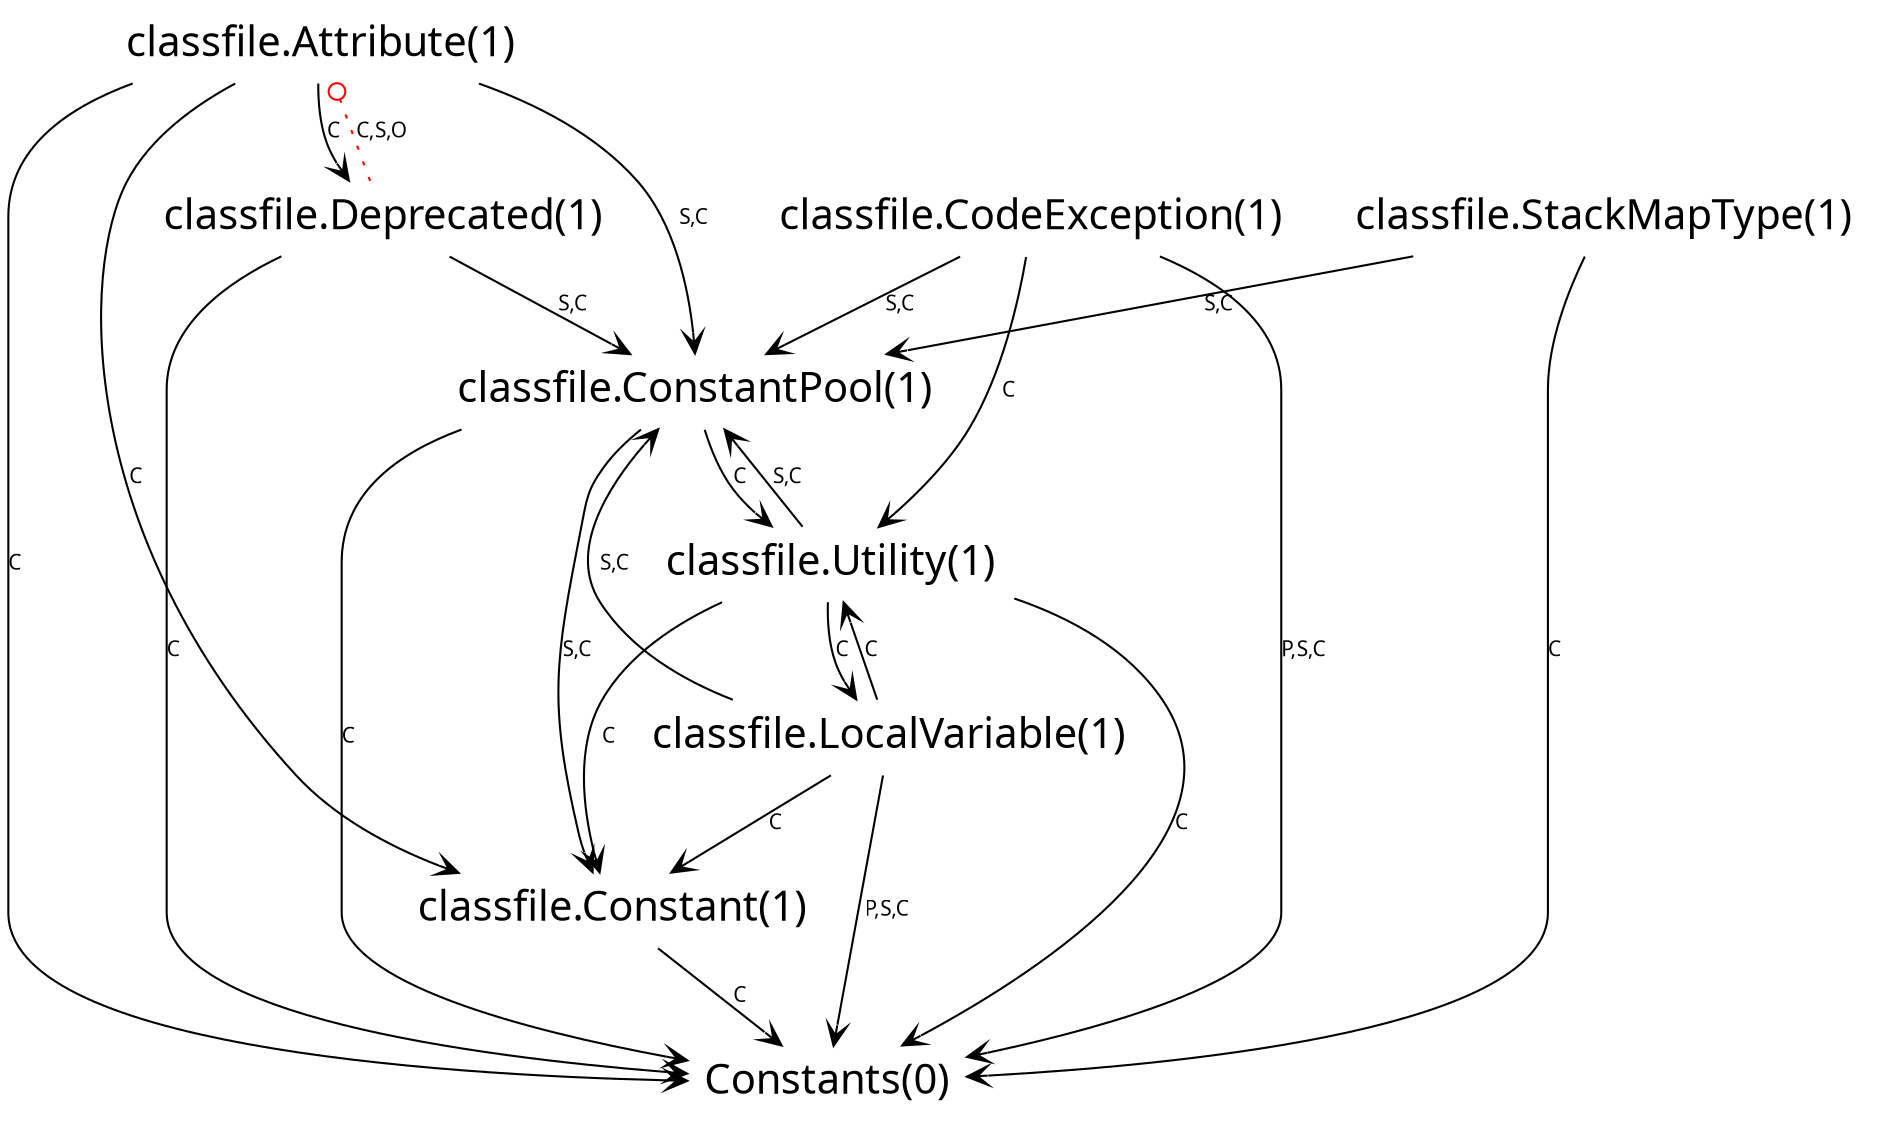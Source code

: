 digraph classfile_2_org_apache_bcel_tdg { 
node [shape=plaintext, fontname=Skia, fontsize=20];
edge [fontname=Skia, fontsize = 10];
15[ label="Constants(0)"];
14[ label="classfile.Attribute(1)"];
15[ label="Constants(0)"];
12[ label="classfile.Utility(1)"];
15[ label="Constants(0)"];
10[ label="classfile.LocalVariable(1)"];
15[ label="Constants(0)"];
8[ label="classfile.ConstantPool(1)"];
15[ label="Constants(0)"];
6[ label="classfile.Constant(1)"];
15[ label="Constants(0)"];
4[ label="classfile.Deprecated(1)"];
15[ label="Constants(0)"];
2[ label="classfile.CodeException(1)"];
15[ label="Constants(0)"];
0[ label="classfile.StackMapType(1)"];
12->8[color="black", arrowhead="vee", label = "S,C"];
12->10[color="black", arrowhead="vee", label = "C"];
12->6[color="black", arrowhead="vee", label = "C"];
12->15[color="black", arrowhead="vee", label = "C"];
14->8[color="black", arrowhead="vee", label = "S,C"];
14->4[color="black", arrowhead="vee", label = "C"];
14->6[color="black", arrowhead="vee", label = "C"];
14->15[color="black", arrowhead="vee", label = "C"];
8->6[color="black", arrowhead="vee", label = "S,C"];
8->12[color="black", arrowhead="vee", label = "C"];
8->15[color="black", arrowhead="vee", label = "C"];
4->8[color="black", arrowhead="vee", label = "S,C"];
4->15[color="black", arrowhead="vee", label = "C"];
4->14[color="red",  arrowhead="odot", style="dotted", label = "C,S,O"];
0->8[color="black", arrowhead="vee", label = "S,C"];
0->15[color="black", arrowhead="vee", label = "C"];
2->8[color="black", arrowhead="vee", label = "S,C"];
2->15[color="black", arrowhead="vee", label = "P,S,C"];
2->12[color="black", arrowhead="vee", label = "C"];
10->8[color="black", arrowhead="vee", label = "S,C"];
10->15[color="black", arrowhead="vee", label = "P,S,C"];
10->12[color="black", arrowhead="vee", label = "C"];
10->6[color="black", arrowhead="vee", label = "C"];
6->15[color="black", arrowhead="vee", label = "C"]
}